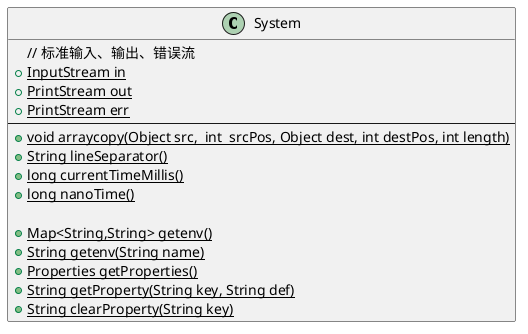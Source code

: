@startuml
class System {
    // 标准输入、输出、错误流
    +{static} InputStream in
    +{static} PrintStream out
    +{static} PrintStream err
    ---
    +{static} void arraycopy(Object src,  int  srcPos, Object dest, int destPos, int length)
    +{static} String lineSeparator()
    +{static} long currentTimeMillis()
    +{static} long nanoTime()

    +{static} Map<String,String> getenv()
    +{static} String getenv(String name)
    +{static} Properties getProperties()
    +{static} String getProperty(String key, String def)
    +{static} String clearProperty(String key)
}

@enduml